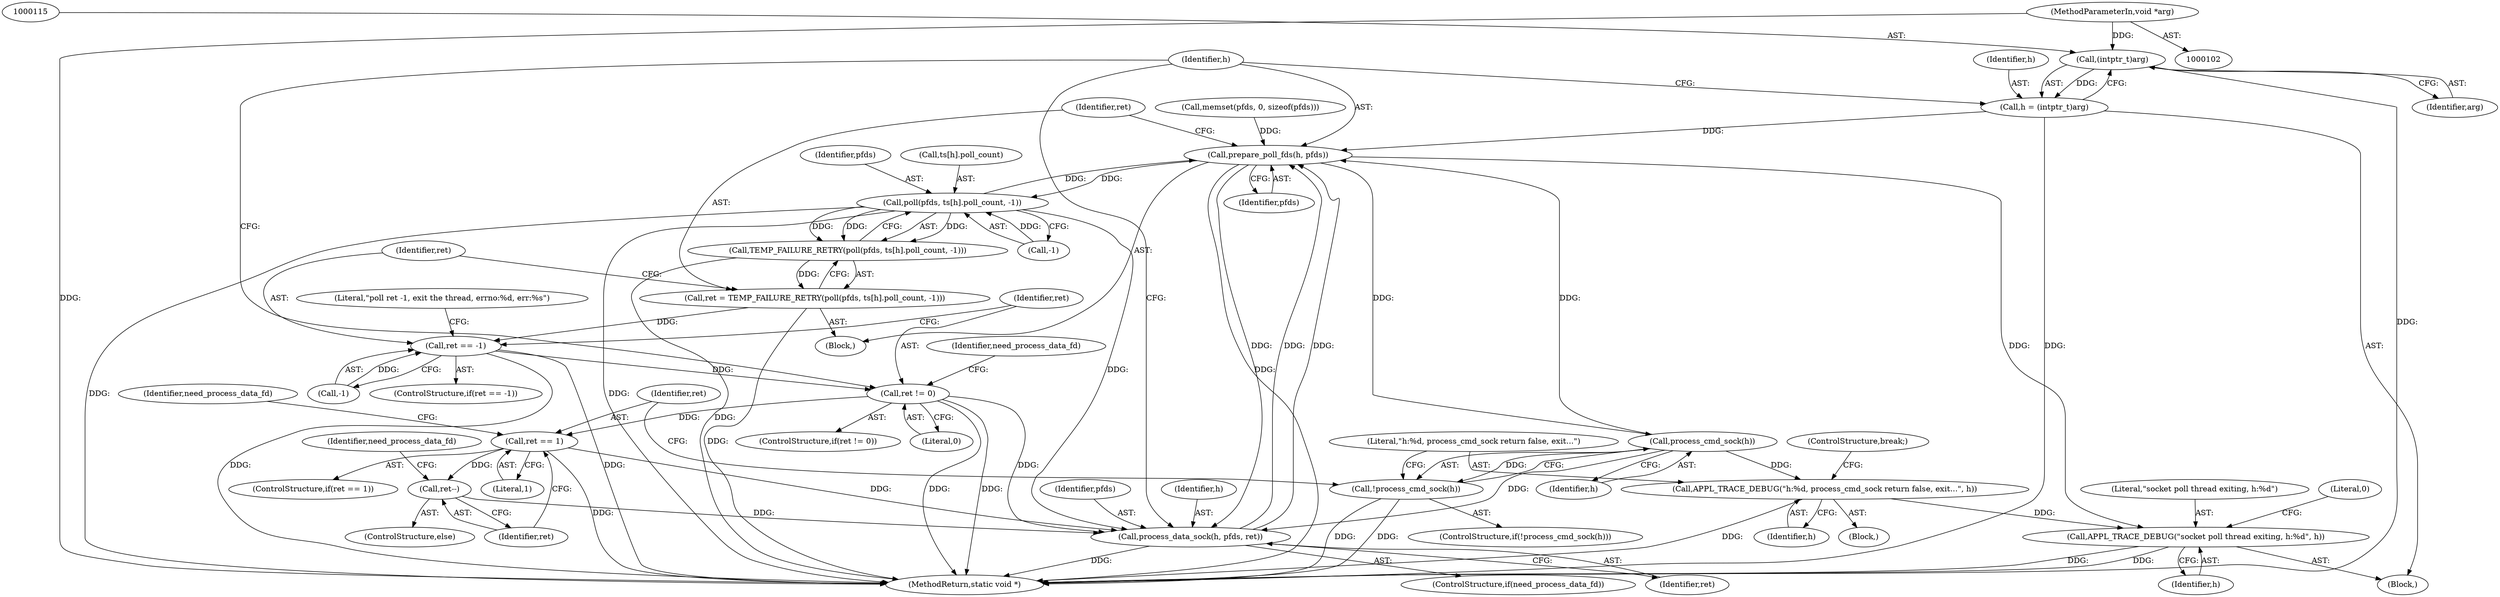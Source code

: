 digraph "0_Android_472271b153c5dc53c28beac55480a8d8434b2d5c_44@pointer" {
"1000114" [label="(Call,(intptr_t)arg)"];
"1000103" [label="(MethodParameterIn,void *arg)"];
"1000112" [label="(Call,h = (intptr_t)arg)"];
"1000119" [label="(Call,prepare_poll_fds(h, pfds))"];
"1000126" [label="(Call,poll(pfds, ts[h].poll_count, -1))"];
"1000125" [label="(Call,TEMP_FAILURE_RETRY(poll(pfds, ts[h].poll_count, -1)))"];
"1000123" [label="(Call,ret = TEMP_FAILURE_RETRY(poll(pfds, ts[h].poll_count, -1)))"];
"1000136" [label="(Call,ret == -1)"];
"1000148" [label="(Call,ret != 0)"];
"1000185" [label="(Call,ret == 1)"];
"1000192" [label="(Call,ret--)"];
"1000196" [label="(Call,process_data_sock(h, pfds, ret))"];
"1000177" [label="(Call,process_cmd_sock(h))"];
"1000176" [label="(Call,!process_cmd_sock(h))"];
"1000180" [label="(Call,APPL_TRACE_DEBUG(\"h:%d, process_cmd_sock return false, exit...\", h))"];
"1000210" [label="(Call,APPL_TRACE_DEBUG(\"socket poll thread exiting, h:%d\", h))"];
"1000175" [label="(ControlStructure,if(!process_cmd_sock(h)))"];
"1000154" [label="(Identifier,need_process_data_fd)"];
"1000195" [label="(Identifier,need_process_data_fd)"];
"1000180" [label="(Call,APPL_TRACE_DEBUG(\"h:%d, process_cmd_sock return false, exit...\", h))"];
"1000142" [label="(Literal,\"poll ret -1, exit the thread, errno:%d, err:%s\")"];
"1000119" [label="(Call,prepare_poll_fds(h, pfds))"];
"1000138" [label="(Call,-1)"];
"1000183" [label="(ControlStructure,break;)"];
"1000103" [label="(MethodParameterIn,void *arg)"];
"1000123" [label="(Call,ret = TEMP_FAILURE_RETRY(poll(pfds, ts[h].poll_count, -1)))"];
"1000118" [label="(Block,)"];
"1000186" [label="(Identifier,ret)"];
"1000136" [label="(Call,ret == -1)"];
"1000135" [label="(ControlStructure,if(ret == -1))"];
"1000176" [label="(Call,!process_cmd_sock(h))"];
"1000177" [label="(Call,process_cmd_sock(h))"];
"1000150" [label="(Literal,0)"];
"1000113" [label="(Identifier,h)"];
"1000192" [label="(Call,ret--)"];
"1000124" [label="(Identifier,ret)"];
"1000147" [label="(ControlStructure,if(ret != 0))"];
"1000106" [label="(Call,memset(pfds, 0, sizeof(pfds)))"];
"1000112" [label="(Call,h = (intptr_t)arg)"];
"1000185" [label="(Call,ret == 1)"];
"1000198" [label="(Identifier,pfds)"];
"1000133" [label="(Call,-1)"];
"1000197" [label="(Identifier,h)"];
"1000211" [label="(Literal,\"socket poll thread exiting, h:%d\")"];
"1000149" [label="(Identifier,ret)"];
"1000184" [label="(ControlStructure,if(ret == 1))"];
"1000104" [label="(Block,)"];
"1000193" [label="(Identifier,ret)"];
"1000128" [label="(Call,ts[h].poll_count)"];
"1000187" [label="(Literal,1)"];
"1000189" [label="(Identifier,need_process_data_fd)"];
"1000126" [label="(Call,poll(pfds, ts[h].poll_count, -1))"];
"1000196" [label="(Call,process_data_sock(h, pfds, ret))"];
"1000199" [label="(Identifier,ret)"];
"1000178" [label="(Identifier,h)"];
"1000125" [label="(Call,TEMP_FAILURE_RETRY(poll(pfds, ts[h].poll_count, -1)))"];
"1000116" [label="(Identifier,arg)"];
"1000212" [label="(Identifier,h)"];
"1000120" [label="(Identifier,h)"];
"1000214" [label="(Literal,0)"];
"1000137" [label="(Identifier,ret)"];
"1000127" [label="(Identifier,pfds)"];
"1000148" [label="(Call,ret != 0)"];
"1000114" [label="(Call,(intptr_t)arg)"];
"1000191" [label="(ControlStructure,else)"];
"1000181" [label="(Literal,\"h:%d, process_cmd_sock return false, exit...\")"];
"1000121" [label="(Identifier,pfds)"];
"1000182" [label="(Identifier,h)"];
"1000194" [label="(ControlStructure,if(need_process_data_fd))"];
"1000179" [label="(Block,)"];
"1000210" [label="(Call,APPL_TRACE_DEBUG(\"socket poll thread exiting, h:%d\", h))"];
"1000215" [label="(MethodReturn,static void *)"];
"1000114" -> "1000112"  [label="AST: "];
"1000114" -> "1000116"  [label="CFG: "];
"1000115" -> "1000114"  [label="AST: "];
"1000116" -> "1000114"  [label="AST: "];
"1000112" -> "1000114"  [label="CFG: "];
"1000114" -> "1000215"  [label="DDG: "];
"1000114" -> "1000112"  [label="DDG: "];
"1000103" -> "1000114"  [label="DDG: "];
"1000103" -> "1000102"  [label="AST: "];
"1000103" -> "1000215"  [label="DDG: "];
"1000112" -> "1000104"  [label="AST: "];
"1000113" -> "1000112"  [label="AST: "];
"1000120" -> "1000112"  [label="CFG: "];
"1000112" -> "1000215"  [label="DDG: "];
"1000112" -> "1000119"  [label="DDG: "];
"1000119" -> "1000118"  [label="AST: "];
"1000119" -> "1000121"  [label="CFG: "];
"1000120" -> "1000119"  [label="AST: "];
"1000121" -> "1000119"  [label="AST: "];
"1000124" -> "1000119"  [label="CFG: "];
"1000119" -> "1000215"  [label="DDG: "];
"1000177" -> "1000119"  [label="DDG: "];
"1000196" -> "1000119"  [label="DDG: "];
"1000196" -> "1000119"  [label="DDG: "];
"1000106" -> "1000119"  [label="DDG: "];
"1000126" -> "1000119"  [label="DDG: "];
"1000119" -> "1000126"  [label="DDG: "];
"1000119" -> "1000177"  [label="DDG: "];
"1000119" -> "1000196"  [label="DDG: "];
"1000119" -> "1000210"  [label="DDG: "];
"1000126" -> "1000125"  [label="AST: "];
"1000126" -> "1000133"  [label="CFG: "];
"1000127" -> "1000126"  [label="AST: "];
"1000128" -> "1000126"  [label="AST: "];
"1000133" -> "1000126"  [label="AST: "];
"1000125" -> "1000126"  [label="CFG: "];
"1000126" -> "1000215"  [label="DDG: "];
"1000126" -> "1000215"  [label="DDG: "];
"1000126" -> "1000125"  [label="DDG: "];
"1000126" -> "1000125"  [label="DDG: "];
"1000126" -> "1000125"  [label="DDG: "];
"1000133" -> "1000126"  [label="DDG: "];
"1000126" -> "1000196"  [label="DDG: "];
"1000125" -> "1000123"  [label="AST: "];
"1000123" -> "1000125"  [label="CFG: "];
"1000125" -> "1000215"  [label="DDG: "];
"1000125" -> "1000123"  [label="DDG: "];
"1000123" -> "1000118"  [label="AST: "];
"1000124" -> "1000123"  [label="AST: "];
"1000137" -> "1000123"  [label="CFG: "];
"1000123" -> "1000215"  [label="DDG: "];
"1000123" -> "1000136"  [label="DDG: "];
"1000136" -> "1000135"  [label="AST: "];
"1000136" -> "1000138"  [label="CFG: "];
"1000137" -> "1000136"  [label="AST: "];
"1000138" -> "1000136"  [label="AST: "];
"1000142" -> "1000136"  [label="CFG: "];
"1000149" -> "1000136"  [label="CFG: "];
"1000136" -> "1000215"  [label="DDG: "];
"1000136" -> "1000215"  [label="DDG: "];
"1000138" -> "1000136"  [label="DDG: "];
"1000136" -> "1000148"  [label="DDG: "];
"1000148" -> "1000147"  [label="AST: "];
"1000148" -> "1000150"  [label="CFG: "];
"1000149" -> "1000148"  [label="AST: "];
"1000150" -> "1000148"  [label="AST: "];
"1000120" -> "1000148"  [label="CFG: "];
"1000154" -> "1000148"  [label="CFG: "];
"1000148" -> "1000215"  [label="DDG: "];
"1000148" -> "1000215"  [label="DDG: "];
"1000148" -> "1000185"  [label="DDG: "];
"1000148" -> "1000196"  [label="DDG: "];
"1000185" -> "1000184"  [label="AST: "];
"1000185" -> "1000187"  [label="CFG: "];
"1000186" -> "1000185"  [label="AST: "];
"1000187" -> "1000185"  [label="AST: "];
"1000189" -> "1000185"  [label="CFG: "];
"1000193" -> "1000185"  [label="CFG: "];
"1000185" -> "1000215"  [label="DDG: "];
"1000185" -> "1000192"  [label="DDG: "];
"1000185" -> "1000196"  [label="DDG: "];
"1000192" -> "1000191"  [label="AST: "];
"1000192" -> "1000193"  [label="CFG: "];
"1000193" -> "1000192"  [label="AST: "];
"1000195" -> "1000192"  [label="CFG: "];
"1000192" -> "1000196"  [label="DDG: "];
"1000196" -> "1000194"  [label="AST: "];
"1000196" -> "1000199"  [label="CFG: "];
"1000197" -> "1000196"  [label="AST: "];
"1000198" -> "1000196"  [label="AST: "];
"1000199" -> "1000196"  [label="AST: "];
"1000120" -> "1000196"  [label="CFG: "];
"1000196" -> "1000215"  [label="DDG: "];
"1000177" -> "1000196"  [label="DDG: "];
"1000177" -> "1000176"  [label="AST: "];
"1000177" -> "1000178"  [label="CFG: "];
"1000178" -> "1000177"  [label="AST: "];
"1000176" -> "1000177"  [label="CFG: "];
"1000177" -> "1000176"  [label="DDG: "];
"1000177" -> "1000180"  [label="DDG: "];
"1000176" -> "1000175"  [label="AST: "];
"1000181" -> "1000176"  [label="CFG: "];
"1000186" -> "1000176"  [label="CFG: "];
"1000176" -> "1000215"  [label="DDG: "];
"1000176" -> "1000215"  [label="DDG: "];
"1000180" -> "1000179"  [label="AST: "];
"1000180" -> "1000182"  [label="CFG: "];
"1000181" -> "1000180"  [label="AST: "];
"1000182" -> "1000180"  [label="AST: "];
"1000183" -> "1000180"  [label="CFG: "];
"1000180" -> "1000215"  [label="DDG: "];
"1000180" -> "1000210"  [label="DDG: "];
"1000210" -> "1000104"  [label="AST: "];
"1000210" -> "1000212"  [label="CFG: "];
"1000211" -> "1000210"  [label="AST: "];
"1000212" -> "1000210"  [label="AST: "];
"1000214" -> "1000210"  [label="CFG: "];
"1000210" -> "1000215"  [label="DDG: "];
"1000210" -> "1000215"  [label="DDG: "];
}
